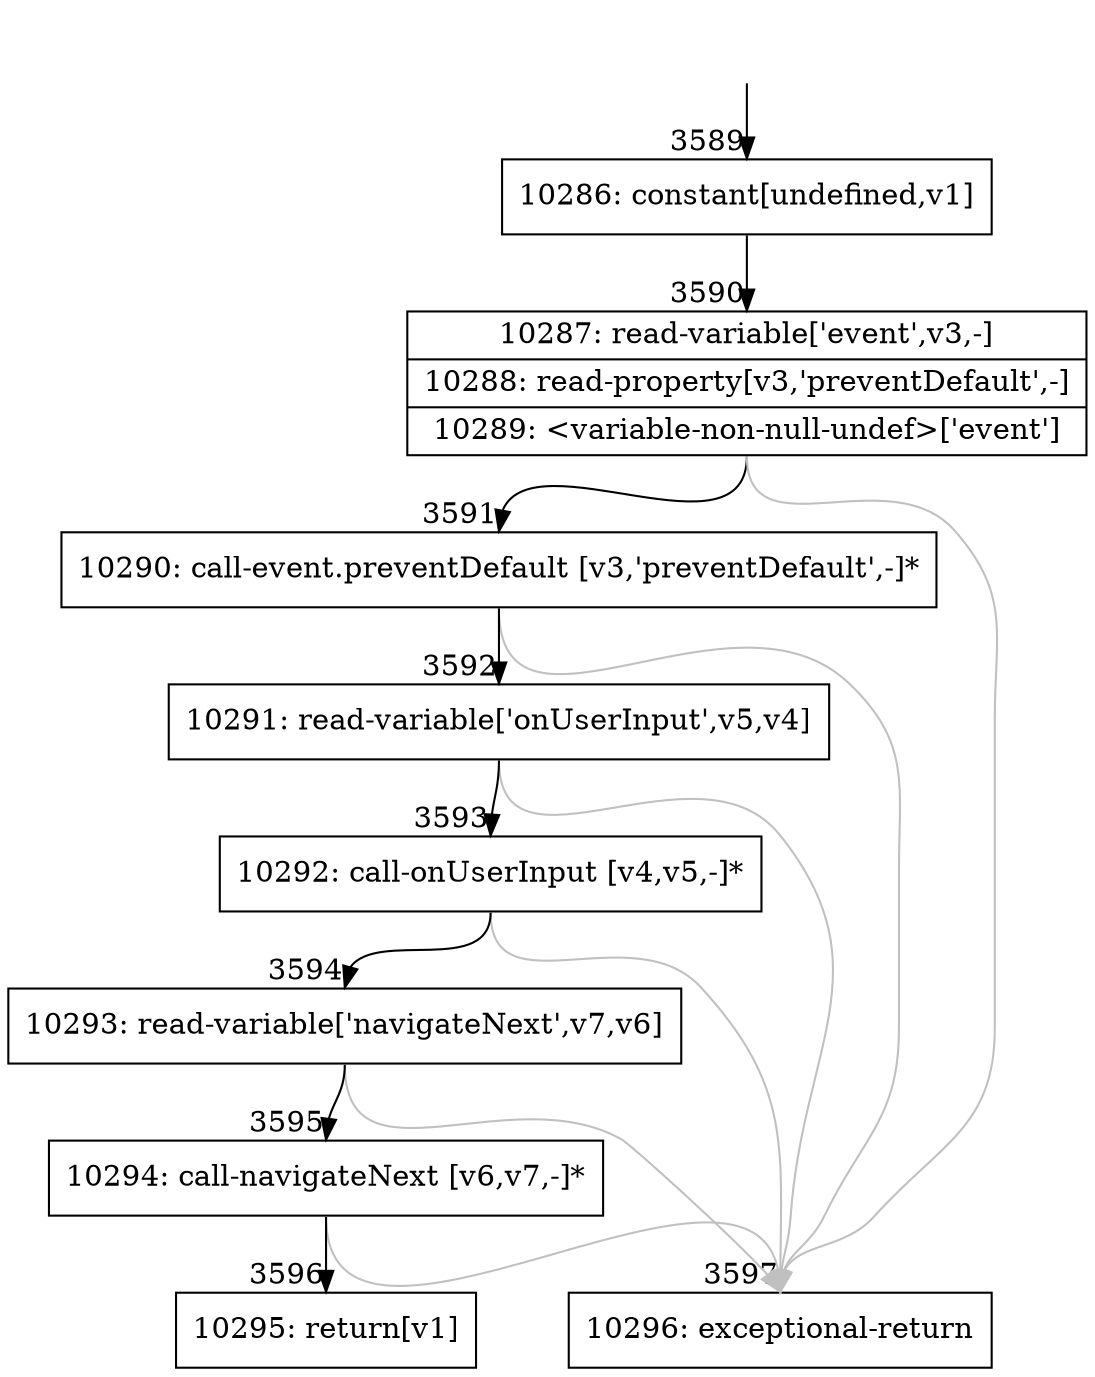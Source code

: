 digraph {
rankdir="TD"
BB_entry209[shape=none,label=""];
BB_entry209 -> BB3589 [tailport=s, headport=n, headlabel="    3589"]
BB3589 [shape=record label="{10286: constant[undefined,v1]}" ] 
BB3589 -> BB3590 [tailport=s, headport=n, headlabel="      3590"]
BB3590 [shape=record label="{10287: read-variable['event',v3,-]|10288: read-property[v3,'preventDefault',-]|10289: \<variable-non-null-undef\>['event']}" ] 
BB3590 -> BB3591 [tailport=s, headport=n, headlabel="      3591"]
BB3590 -> BB3597 [tailport=s, headport=n, color=gray, headlabel="      3597"]
BB3591 [shape=record label="{10290: call-event.preventDefault [v3,'preventDefault',-]*}" ] 
BB3591 -> BB3592 [tailport=s, headport=n, headlabel="      3592"]
BB3591 -> BB3597 [tailport=s, headport=n, color=gray]
BB3592 [shape=record label="{10291: read-variable['onUserInput',v5,v4]}" ] 
BB3592 -> BB3593 [tailport=s, headport=n, headlabel="      3593"]
BB3592 -> BB3597 [tailport=s, headport=n, color=gray]
BB3593 [shape=record label="{10292: call-onUserInput [v4,v5,-]*}" ] 
BB3593 -> BB3594 [tailport=s, headport=n, headlabel="      3594"]
BB3593 -> BB3597 [tailport=s, headport=n, color=gray]
BB3594 [shape=record label="{10293: read-variable['navigateNext',v7,v6]}" ] 
BB3594 -> BB3595 [tailport=s, headport=n, headlabel="      3595"]
BB3594 -> BB3597 [tailport=s, headport=n, color=gray]
BB3595 [shape=record label="{10294: call-navigateNext [v6,v7,-]*}" ] 
BB3595 -> BB3596 [tailport=s, headport=n, headlabel="      3596"]
BB3595 -> BB3597 [tailport=s, headport=n, color=gray]
BB3596 [shape=record label="{10295: return[v1]}" ] 
BB3597 [shape=record label="{10296: exceptional-return}" ] 
//#$~ 4072
}

